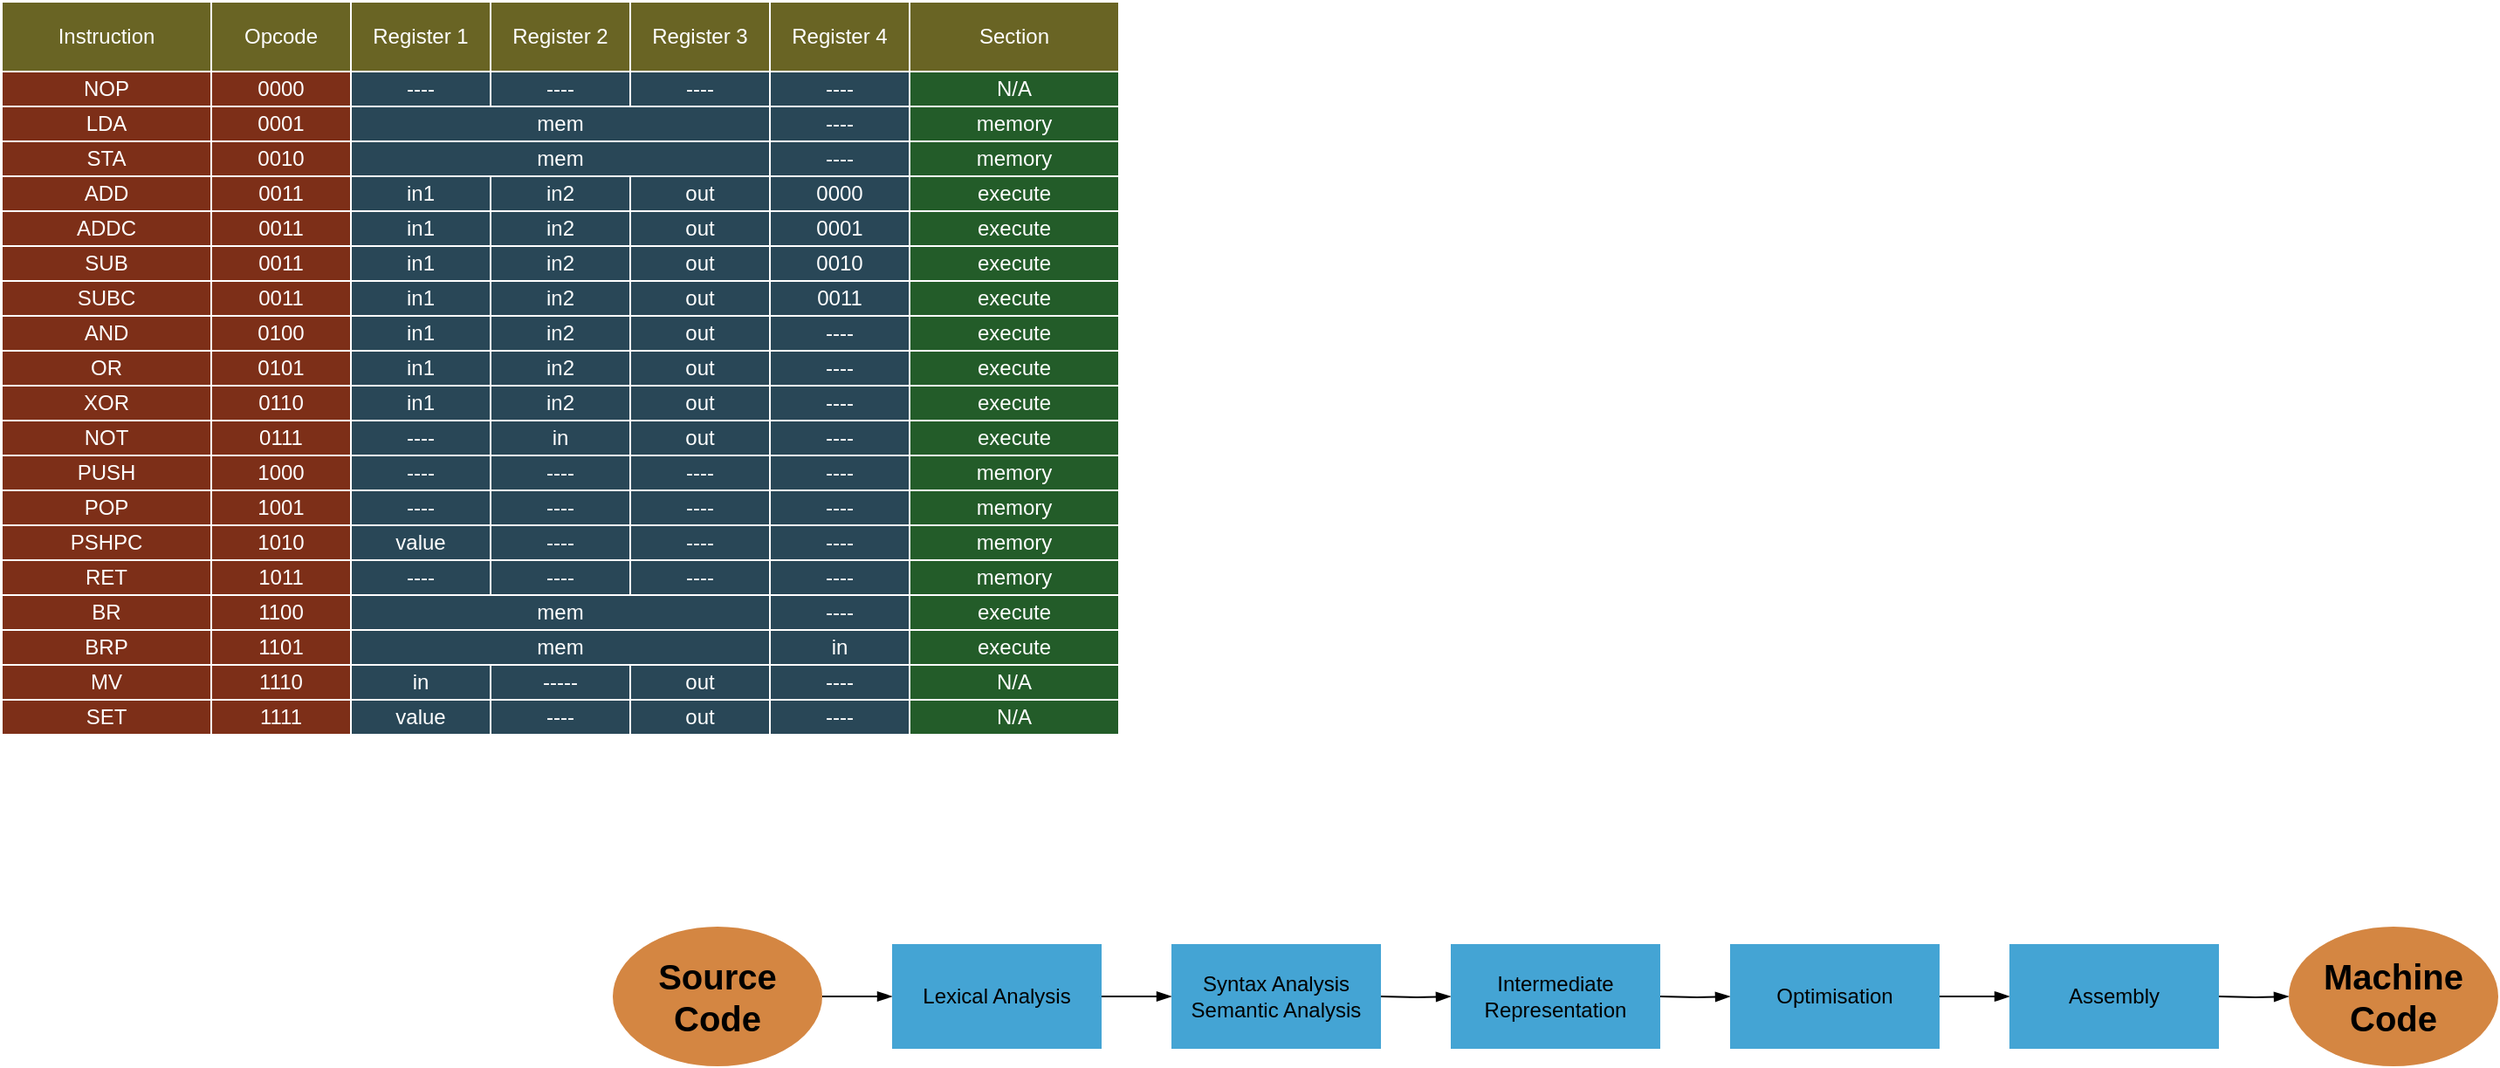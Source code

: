 <mxfile version="20.3.0" type="device"><diagram id="_jK_4wAkQXkCC-Qgyf7l" name="Page-1"><mxGraphModel dx="1499" dy="966" grid="1" gridSize="10" guides="1" tooltips="1" connect="1" arrows="1" fold="1" page="0" pageScale="1" pageWidth="1000" pageHeight="1000" math="0" shadow="0"><root><mxCell id="0"/><mxCell id="1" parent="0"/><mxCell id="HKHVR7PeTwKdSZLK62Oa-12" style="edgeStyle=orthogonalEdgeStyle;rounded=0;orthogonalLoop=1;jettySize=auto;html=1;entryX=0;entryY=0.5;entryDx=0;entryDy=0;fontSize=12;endArrow=blockThin;endFill=1;" edge="1" parent="1" source="HKHVR7PeTwKdSZLK62Oa-1" target="HKHVR7PeTwKdSZLK62Oa-6"><mxGeometry relative="1" as="geometry"/></mxCell><mxCell id="HKHVR7PeTwKdSZLK62Oa-1" value="Source Code" style="ellipse;whiteSpace=wrap;html=1;fontStyle=1;fontSize=20;fillColor=#D48642;strokeColor=none;" vertex="1" parent="1"><mxGeometry x="240" y="440" width="120" height="80" as="geometry"/></mxCell><mxCell id="HKHVR7PeTwKdSZLK62Oa-10" style="edgeStyle=orthogonalEdgeStyle;rounded=0;orthogonalLoop=1;jettySize=auto;html=1;fontSize=12;endArrow=blockThin;endFill=1;" edge="1" parent="1" source="HKHVR7PeTwKdSZLK62Oa-6" target="HKHVR7PeTwKdSZLK62Oa-7"><mxGeometry relative="1" as="geometry"/></mxCell><mxCell id="HKHVR7PeTwKdSZLK62Oa-6" value="Lexical Analysis" style="rounded=0;whiteSpace=wrap;html=1;fontSize=12;fillColor=#44A4D4;strokeColor=none;" vertex="1" parent="1"><mxGeometry x="400" y="450" width="120" height="60" as="geometry"/></mxCell><mxCell id="HKHVR7PeTwKdSZLK62Oa-11" style="edgeStyle=orthogonalEdgeStyle;rounded=0;orthogonalLoop=1;jettySize=auto;html=1;fontSize=12;endArrow=blockThin;endFill=1;" edge="1" parent="1" target="HKHVR7PeTwKdSZLK62Oa-8"><mxGeometry relative="1" as="geometry"><mxPoint x="1160" y="480" as="sourcePoint"/></mxGeometry></mxCell><mxCell id="HKHVR7PeTwKdSZLK62Oa-7" value="Syntax Analysis&lt;br&gt;Semantic Analysis" style="rounded=0;whiteSpace=wrap;html=1;fontSize=12;fillColor=#44A4D4;strokeColor=none;" vertex="1" parent="1"><mxGeometry x="560" y="450" width="120" height="60" as="geometry"/></mxCell><mxCell id="HKHVR7PeTwKdSZLK62Oa-8" value="Machine Code" style="ellipse;whiteSpace=wrap;html=1;fontStyle=1;fontSize=20;fillColor=#D48642;strokeColor=none;" vertex="1" parent="1"><mxGeometry x="1200" y="440" width="120" height="80" as="geometry"/></mxCell><mxCell id="HKHVR7PeTwKdSZLK62Oa-14" style="edgeStyle=orthogonalEdgeStyle;rounded=0;orthogonalLoop=1;jettySize=auto;html=1;fontSize=12;endArrow=blockThin;endFill=1;" edge="1" parent="1"><mxGeometry relative="1" as="geometry"><mxPoint x="680" y="480" as="sourcePoint"/><mxPoint x="720.0" y="480" as="targetPoint"/></mxGeometry></mxCell><mxCell id="HKHVR7PeTwKdSZLK62Oa-18" value="Intermediate Representation" style="rounded=0;whiteSpace=wrap;html=1;fontSize=12;fillColor=#44A4D4;strokeColor=none;" vertex="1" parent="1"><mxGeometry x="720" y="450" width="120" height="60" as="geometry"/></mxCell><mxCell id="HKHVR7PeTwKdSZLK62Oa-20" style="edgeStyle=orthogonalEdgeStyle;rounded=0;orthogonalLoop=1;jettySize=auto;html=1;fontSize=12;endArrow=blockThin;endFill=1;" edge="1" parent="1" target="HKHVR7PeTwKdSZLK62Oa-21"><mxGeometry relative="1" as="geometry"><mxPoint x="840" y="480" as="sourcePoint"/></mxGeometry></mxCell><mxCell id="HKHVR7PeTwKdSZLK62Oa-23" style="edgeStyle=orthogonalEdgeStyle;rounded=0;orthogonalLoop=1;jettySize=auto;html=1;fontSize=12;endArrow=blockThin;endFill=1;" edge="1" parent="1" source="HKHVR7PeTwKdSZLK62Oa-21" target="HKHVR7PeTwKdSZLK62Oa-22"><mxGeometry relative="1" as="geometry"/></mxCell><mxCell id="HKHVR7PeTwKdSZLK62Oa-21" value="Optimisation" style="rounded=0;whiteSpace=wrap;html=1;fontSize=12;fillColor=#44A4D4;strokeColor=none;" vertex="1" parent="1"><mxGeometry x="880" y="450" width="120" height="60" as="geometry"/></mxCell><mxCell id="HKHVR7PeTwKdSZLK62Oa-22" value="Assembly" style="rounded=0;whiteSpace=wrap;html=1;fontSize=12;fillColor=#44A4D4;strokeColor=none;" vertex="1" parent="1"><mxGeometry x="1040" y="450" width="120" height="60" as="geometry"/></mxCell><mxCell id="HKHVR7PeTwKdSZLK62Oa-24" value="Instruction" style="rounded=0;whiteSpace=wrap;html=1;strokeColor=#FFFFFF;fillColor=#696424;fontColor=#FFFFFF;" vertex="1" parent="1"><mxGeometry x="-110" y="-90" width="120" height="40" as="geometry"/></mxCell><mxCell id="HKHVR7PeTwKdSZLK62Oa-25" value="Opcode" style="rounded=0;whiteSpace=wrap;html=1;strokeColor=#FFFFFF;fillColor=#696424;fontColor=#FFFFFF;" vertex="1" parent="1"><mxGeometry x="10" y="-90" width="80" height="40" as="geometry"/></mxCell><mxCell id="HKHVR7PeTwKdSZLK62Oa-26" value="Register 1" style="rounded=0;whiteSpace=wrap;html=1;strokeColor=#FFFFFF;fillColor=#696424;fontColor=#FFFFFF;" vertex="1" parent="1"><mxGeometry x="90" y="-90" width="80" height="40" as="geometry"/></mxCell><mxCell id="HKHVR7PeTwKdSZLK62Oa-27" value="Register 2" style="rounded=0;whiteSpace=wrap;html=1;strokeColor=#FFFFFF;fillColor=#696424;fontColor=#FFFFFF;" vertex="1" parent="1"><mxGeometry x="170" y="-90" width="80" height="40" as="geometry"/></mxCell><mxCell id="HKHVR7PeTwKdSZLK62Oa-28" value="Register 3" style="rounded=0;whiteSpace=wrap;html=1;strokeColor=#FFFFFF;fillColor=#696424;fontColor=#FFFFFF;" vertex="1" parent="1"><mxGeometry x="250" y="-90" width="80" height="40" as="geometry"/></mxCell><mxCell id="HKHVR7PeTwKdSZLK62Oa-29" value="NOP" style="rounded=0;whiteSpace=wrap;html=1;strokeColor=#FFFFFF;fillColor=#7D2F18;fontColor=#FFFFFF;" vertex="1" parent="1"><mxGeometry x="-110" y="-50" width="120" height="20" as="geometry"/></mxCell><mxCell id="HKHVR7PeTwKdSZLK62Oa-30" value="0000" style="rounded=0;whiteSpace=wrap;html=1;strokeColor=#FFFFFF;fillColor=#7D2F18;fontColor=#FFFFFF;" vertex="1" parent="1"><mxGeometry x="10" y="-50" width="80" height="20" as="geometry"/></mxCell><mxCell id="HKHVR7PeTwKdSZLK62Oa-31" value="----" style="rounded=0;whiteSpace=wrap;html=1;strokeColor=#FFFFFF;fillColor=#294757;fontColor=#FFFFFF;" vertex="1" parent="1"><mxGeometry x="90" y="-50" width="80" height="20" as="geometry"/></mxCell><mxCell id="HKHVR7PeTwKdSZLK62Oa-32" value="----" style="rounded=0;whiteSpace=wrap;html=1;strokeColor=#FFFFFF;fillColor=#294757;fontColor=#FFFFFF;" vertex="1" parent="1"><mxGeometry x="170" y="-50" width="80" height="20" as="geometry"/></mxCell><mxCell id="HKHVR7PeTwKdSZLK62Oa-33" value="----" style="rounded=0;whiteSpace=wrap;html=1;strokeColor=#FFFFFF;fillColor=#294757;fontColor=#FFFFFF;" vertex="1" parent="1"><mxGeometry x="250" y="-50" width="80" height="20" as="geometry"/></mxCell><mxCell id="HKHVR7PeTwKdSZLK62Oa-34" value="LDA" style="rounded=0;whiteSpace=wrap;html=1;strokeColor=#FFFFFF;fillColor=#7D2F18;fontColor=#FFFFFF;" vertex="1" parent="1"><mxGeometry x="-110" y="-30" width="120" height="20" as="geometry"/></mxCell><mxCell id="HKHVR7PeTwKdSZLK62Oa-35" value="0001" style="rounded=0;whiteSpace=wrap;html=1;strokeColor=#FFFFFF;fillColor=#7D2F18;fontColor=#FFFFFF;" vertex="1" parent="1"><mxGeometry x="10" y="-30" width="80" height="20" as="geometry"/></mxCell><mxCell id="HKHVR7PeTwKdSZLK62Oa-36" value="mem" style="rounded=0;whiteSpace=wrap;html=1;strokeColor=#FFFFFF;fillColor=#294757;fontColor=#FFFFFF;" vertex="1" parent="1"><mxGeometry x="90" y="-30" width="240" height="20" as="geometry"/></mxCell><mxCell id="HKHVR7PeTwKdSZLK62Oa-37" value="STA" style="rounded=0;whiteSpace=wrap;html=1;strokeColor=#FFFFFF;fillColor=#7D2F18;fontColor=#FFFFFF;" vertex="1" parent="1"><mxGeometry x="-110" y="-10" width="120" height="20" as="geometry"/></mxCell><mxCell id="HKHVR7PeTwKdSZLK62Oa-38" value="0010" style="rounded=0;whiteSpace=wrap;html=1;strokeColor=#FFFFFF;fillColor=#7D2F18;fontColor=#FFFFFF;" vertex="1" parent="1"><mxGeometry x="10" y="-10" width="80" height="20" as="geometry"/></mxCell><mxCell id="HKHVR7PeTwKdSZLK62Oa-39" value="mem&lt;br&gt;" style="rounded=0;whiteSpace=wrap;html=1;strokeColor=#FFFFFF;fillColor=#294757;fontColor=#FFFFFF;" vertex="1" parent="1"><mxGeometry x="90" y="-10" width="240" height="20" as="geometry"/></mxCell><mxCell id="HKHVR7PeTwKdSZLK62Oa-40" value="ADD" style="rounded=0;whiteSpace=wrap;html=1;strokeColor=#FFFFFF;fillColor=#7D2F18;fontColor=#FFFFFF;" vertex="1" parent="1"><mxGeometry x="-110" y="10" width="120" height="20" as="geometry"/></mxCell><mxCell id="HKHVR7PeTwKdSZLK62Oa-41" value="0011" style="rounded=0;whiteSpace=wrap;html=1;strokeColor=#FFFFFF;fillColor=#7D2F18;fontColor=#FFFFFF;" vertex="1" parent="1"><mxGeometry x="10" y="10" width="80" height="20" as="geometry"/></mxCell><mxCell id="HKHVR7PeTwKdSZLK62Oa-42" value="in1" style="rounded=0;whiteSpace=wrap;html=1;strokeColor=#FFFFFF;fillColor=#294757;fontColor=#FFFFFF;" vertex="1" parent="1"><mxGeometry x="90" y="10" width="80" height="20" as="geometry"/></mxCell><mxCell id="HKHVR7PeTwKdSZLK62Oa-43" value="in2" style="rounded=0;whiteSpace=wrap;html=1;strokeColor=#FFFFFF;fillColor=#294757;fontColor=#FFFFFF;" vertex="1" parent="1"><mxGeometry x="170" y="10" width="80" height="20" as="geometry"/></mxCell><mxCell id="HKHVR7PeTwKdSZLK62Oa-44" value="out" style="rounded=0;whiteSpace=wrap;html=1;strokeColor=#FFFFFF;fillColor=#294757;fontColor=#FFFFFF;" vertex="1" parent="1"><mxGeometry x="250" y="10" width="80" height="20" as="geometry"/></mxCell><mxCell id="HKHVR7PeTwKdSZLK62Oa-45" value="ADDC" style="rounded=0;whiteSpace=wrap;html=1;strokeColor=#FFFFFF;fillColor=#7D2F18;fontColor=#FFFFFF;" vertex="1" parent="1"><mxGeometry x="-110" y="30" width="120" height="20" as="geometry"/></mxCell><mxCell id="HKHVR7PeTwKdSZLK62Oa-46" value="0011" style="rounded=0;whiteSpace=wrap;html=1;strokeColor=#FFFFFF;fillColor=#7D2F18;fontColor=#FFFFFF;" vertex="1" parent="1"><mxGeometry x="10" y="30" width="80" height="20" as="geometry"/></mxCell><mxCell id="HKHVR7PeTwKdSZLK62Oa-47" value="in1" style="rounded=0;whiteSpace=wrap;html=1;strokeColor=#FFFFFF;fillColor=#294757;fontColor=#FFFFFF;" vertex="1" parent="1"><mxGeometry x="90" y="30" width="80" height="20" as="geometry"/></mxCell><mxCell id="HKHVR7PeTwKdSZLK62Oa-48" value="in2" style="rounded=0;whiteSpace=wrap;html=1;strokeColor=#FFFFFF;fillColor=#294757;fontColor=#FFFFFF;" vertex="1" parent="1"><mxGeometry x="170" y="30" width="80" height="20" as="geometry"/></mxCell><mxCell id="HKHVR7PeTwKdSZLK62Oa-49" value="out" style="rounded=0;whiteSpace=wrap;html=1;strokeColor=#FFFFFF;fillColor=#294757;fontColor=#FFFFFF;" vertex="1" parent="1"><mxGeometry x="250" y="30" width="80" height="20" as="geometry"/></mxCell><mxCell id="HKHVR7PeTwKdSZLK62Oa-50" value="SUB" style="rounded=0;whiteSpace=wrap;html=1;strokeColor=#FFFFFF;fillColor=#7D2F18;fontColor=#FFFFFF;" vertex="1" parent="1"><mxGeometry x="-110" y="50" width="120" height="20" as="geometry"/></mxCell><mxCell id="HKHVR7PeTwKdSZLK62Oa-51" value="0011" style="rounded=0;whiteSpace=wrap;html=1;strokeColor=#FFFFFF;fillColor=#7D2F18;fontColor=#FFFFFF;" vertex="1" parent="1"><mxGeometry x="10" y="50" width="80" height="20" as="geometry"/></mxCell><mxCell id="HKHVR7PeTwKdSZLK62Oa-52" value="in1" style="rounded=0;whiteSpace=wrap;html=1;strokeColor=#FFFFFF;fillColor=#294757;fontColor=#FFFFFF;" vertex="1" parent="1"><mxGeometry x="90" y="50" width="80" height="20" as="geometry"/></mxCell><mxCell id="HKHVR7PeTwKdSZLK62Oa-53" value="in2" style="rounded=0;whiteSpace=wrap;html=1;strokeColor=#FFFFFF;fillColor=#294757;fontColor=#FFFFFF;" vertex="1" parent="1"><mxGeometry x="170" y="50" width="80" height="20" as="geometry"/></mxCell><mxCell id="HKHVR7PeTwKdSZLK62Oa-54" value="out" style="rounded=0;whiteSpace=wrap;html=1;strokeColor=#FFFFFF;fillColor=#294757;fontColor=#FFFFFF;" vertex="1" parent="1"><mxGeometry x="250" y="50" width="80" height="20" as="geometry"/></mxCell><mxCell id="HKHVR7PeTwKdSZLK62Oa-55" value="SUBC" style="rounded=0;whiteSpace=wrap;html=1;strokeColor=#FFFFFF;fillColor=#7D2F18;fontColor=#FFFFFF;" vertex="1" parent="1"><mxGeometry x="-110" y="70" width="120" height="20" as="geometry"/></mxCell><mxCell id="HKHVR7PeTwKdSZLK62Oa-56" value="0011" style="rounded=0;whiteSpace=wrap;html=1;strokeColor=#FFFFFF;fillColor=#7D2F18;fontColor=#FFFFFF;" vertex="1" parent="1"><mxGeometry x="10" y="70" width="80" height="20" as="geometry"/></mxCell><mxCell id="HKHVR7PeTwKdSZLK62Oa-57" value="in1" style="rounded=0;whiteSpace=wrap;html=1;strokeColor=#FFFFFF;fillColor=#294757;fontColor=#FFFFFF;" vertex="1" parent="1"><mxGeometry x="90" y="70" width="80" height="20" as="geometry"/></mxCell><mxCell id="HKHVR7PeTwKdSZLK62Oa-58" value="in2" style="rounded=0;whiteSpace=wrap;html=1;strokeColor=#FFFFFF;fillColor=#294757;fontColor=#FFFFFF;" vertex="1" parent="1"><mxGeometry x="170" y="70" width="80" height="20" as="geometry"/></mxCell><mxCell id="HKHVR7PeTwKdSZLK62Oa-59" value="out" style="rounded=0;whiteSpace=wrap;html=1;strokeColor=#FFFFFF;fillColor=#294757;fontColor=#FFFFFF;" vertex="1" parent="1"><mxGeometry x="250" y="70" width="80" height="20" as="geometry"/></mxCell><mxCell id="HKHVR7PeTwKdSZLK62Oa-60" value="PSHPC" style="rounded=0;whiteSpace=wrap;html=1;strokeColor=#FFFFFF;fillColor=#7D2F18;fontColor=#FFFFFF;" vertex="1" parent="1"><mxGeometry x="-110" y="210" width="120" height="20" as="geometry"/></mxCell><mxCell id="HKHVR7PeTwKdSZLK62Oa-61" value="1010" style="rounded=0;whiteSpace=wrap;html=1;strokeColor=#FFFFFF;fillColor=#7D2F18;fontColor=#FFFFFF;" vertex="1" parent="1"><mxGeometry x="10" y="210" width="80" height="20" as="geometry"/></mxCell><mxCell id="HKHVR7PeTwKdSZLK62Oa-62" value="AND" style="rounded=0;whiteSpace=wrap;html=1;strokeColor=#FFFFFF;fillColor=#7D2F18;fontColor=#FFFFFF;" vertex="1" parent="1"><mxGeometry x="-110" y="90" width="120" height="20" as="geometry"/></mxCell><mxCell id="HKHVR7PeTwKdSZLK62Oa-63" value="0100" style="rounded=0;whiteSpace=wrap;html=1;strokeColor=#FFFFFF;fillColor=#7D2F18;fontColor=#FFFFFF;" vertex="1" parent="1"><mxGeometry x="10" y="90" width="80" height="20" as="geometry"/></mxCell><mxCell id="HKHVR7PeTwKdSZLK62Oa-64" value="in1" style="rounded=0;whiteSpace=wrap;html=1;strokeColor=#FFFFFF;fillColor=#294757;fontColor=#FFFFFF;" vertex="1" parent="1"><mxGeometry x="90" y="90" width="80" height="20" as="geometry"/></mxCell><mxCell id="HKHVR7PeTwKdSZLK62Oa-65" value="in2" style="rounded=0;whiteSpace=wrap;html=1;strokeColor=#FFFFFF;fillColor=#294757;fontColor=#FFFFFF;" vertex="1" parent="1"><mxGeometry x="170" y="90" width="80" height="20" as="geometry"/></mxCell><mxCell id="HKHVR7PeTwKdSZLK62Oa-66" value="out" style="rounded=0;whiteSpace=wrap;html=1;strokeColor=#FFFFFF;fillColor=#294757;fontColor=#FFFFFF;" vertex="1" parent="1"><mxGeometry x="250" y="90" width="80" height="20" as="geometry"/></mxCell><mxCell id="HKHVR7PeTwKdSZLK62Oa-67" value="OR" style="rounded=0;whiteSpace=wrap;html=1;strokeColor=#FFFFFF;fillColor=#7D2F18;fontColor=#FFFFFF;" vertex="1" parent="1"><mxGeometry x="-110" y="110" width="120" height="20" as="geometry"/></mxCell><mxCell id="HKHVR7PeTwKdSZLK62Oa-68" value="0101" style="rounded=0;whiteSpace=wrap;html=1;strokeColor=#FFFFFF;fillColor=#7D2F18;fontColor=#FFFFFF;" vertex="1" parent="1"><mxGeometry x="10" y="110" width="80" height="20" as="geometry"/></mxCell><mxCell id="HKHVR7PeTwKdSZLK62Oa-69" value="in1" style="rounded=0;whiteSpace=wrap;html=1;strokeColor=#FFFFFF;fillColor=#294757;fontColor=#FFFFFF;" vertex="1" parent="1"><mxGeometry x="90" y="110" width="80" height="20" as="geometry"/></mxCell><mxCell id="HKHVR7PeTwKdSZLK62Oa-70" value="in2" style="rounded=0;whiteSpace=wrap;html=1;strokeColor=#FFFFFF;fillColor=#294757;fontColor=#FFFFFF;" vertex="1" parent="1"><mxGeometry x="170" y="110" width="80" height="20" as="geometry"/></mxCell><mxCell id="HKHVR7PeTwKdSZLK62Oa-71" value="out" style="rounded=0;whiteSpace=wrap;html=1;strokeColor=#FFFFFF;fillColor=#294757;fontColor=#FFFFFF;" vertex="1" parent="1"><mxGeometry x="250" y="110" width="80" height="20" as="geometry"/></mxCell><mxCell id="HKHVR7PeTwKdSZLK62Oa-72" value="NOT" style="rounded=0;whiteSpace=wrap;html=1;strokeColor=#FFFFFF;fillColor=#7D2F18;fontColor=#FFFFFF;" vertex="1" parent="1"><mxGeometry x="-110" y="150" width="120" height="20" as="geometry"/></mxCell><mxCell id="HKHVR7PeTwKdSZLK62Oa-73" value="0111" style="rounded=0;whiteSpace=wrap;html=1;strokeColor=#FFFFFF;fillColor=#7D2F18;fontColor=#FFFFFF;" vertex="1" parent="1"><mxGeometry x="10" y="150" width="80" height="20" as="geometry"/></mxCell><mxCell id="HKHVR7PeTwKdSZLK62Oa-74" value="----" style="rounded=0;whiteSpace=wrap;html=1;strokeColor=#FFFFFF;fillColor=#294757;fontColor=#FFFFFF;" vertex="1" parent="1"><mxGeometry x="90" y="150" width="80" height="20" as="geometry"/></mxCell><mxCell id="HKHVR7PeTwKdSZLK62Oa-75" value="in" style="rounded=0;whiteSpace=wrap;html=1;strokeColor=#FFFFFF;fillColor=#294757;fontColor=#FFFFFF;" vertex="1" parent="1"><mxGeometry x="170" y="150" width="80" height="20" as="geometry"/></mxCell><mxCell id="HKHVR7PeTwKdSZLK62Oa-76" value="out" style="rounded=0;whiteSpace=wrap;html=1;strokeColor=#FFFFFF;fillColor=#294757;fontColor=#FFFFFF;" vertex="1" parent="1"><mxGeometry x="250" y="150" width="80" height="20" as="geometry"/></mxCell><mxCell id="HKHVR7PeTwKdSZLK62Oa-77" value="XOR" style="rounded=0;whiteSpace=wrap;html=1;strokeColor=#FFFFFF;fillColor=#7D2F18;fontColor=#FFFFFF;" vertex="1" parent="1"><mxGeometry x="-110" y="130" width="120" height="20" as="geometry"/></mxCell><mxCell id="HKHVR7PeTwKdSZLK62Oa-78" value="0110" style="rounded=0;whiteSpace=wrap;html=1;strokeColor=#FFFFFF;fillColor=#7D2F18;fontColor=#FFFFFF;" vertex="1" parent="1"><mxGeometry x="10" y="130" width="80" height="20" as="geometry"/></mxCell><mxCell id="HKHVR7PeTwKdSZLK62Oa-79" value="in1" style="rounded=0;whiteSpace=wrap;html=1;strokeColor=#FFFFFF;fillColor=#294757;fontColor=#FFFFFF;" vertex="1" parent="1"><mxGeometry x="90" y="130" width="80" height="20" as="geometry"/></mxCell><mxCell id="HKHVR7PeTwKdSZLK62Oa-80" value="in2" style="rounded=0;whiteSpace=wrap;html=1;strokeColor=#FFFFFF;fillColor=#294757;fontColor=#FFFFFF;" vertex="1" parent="1"><mxGeometry x="170" y="130" width="80" height="20" as="geometry"/></mxCell><mxCell id="HKHVR7PeTwKdSZLK62Oa-81" value="out" style="rounded=0;whiteSpace=wrap;html=1;strokeColor=#FFFFFF;fillColor=#294757;fontColor=#FFFFFF;" vertex="1" parent="1"><mxGeometry x="250" y="130" width="80" height="20" as="geometry"/></mxCell><mxCell id="HKHVR7PeTwKdSZLK62Oa-82" value="PUSH" style="rounded=0;whiteSpace=wrap;html=1;strokeColor=#FFFFFF;fillColor=#7D2F18;fontColor=#FFFFFF;" vertex="1" parent="1"><mxGeometry x="-110" y="170" width="120" height="20" as="geometry"/></mxCell><mxCell id="HKHVR7PeTwKdSZLK62Oa-83" value="1000" style="rounded=0;whiteSpace=wrap;html=1;strokeColor=#FFFFFF;fillColor=#7D2F18;fontColor=#FFFFFF;" vertex="1" parent="1"><mxGeometry x="10" y="170" width="80" height="20" as="geometry"/></mxCell><mxCell id="HKHVR7PeTwKdSZLK62Oa-84" value="POP" style="rounded=0;whiteSpace=wrap;html=1;strokeColor=#FFFFFF;fillColor=#7D2F18;fontColor=#FFFFFF;" vertex="1" parent="1"><mxGeometry x="-110" y="190" width="120" height="20" as="geometry"/></mxCell><mxCell id="HKHVR7PeTwKdSZLK62Oa-85" value="1001" style="rounded=0;whiteSpace=wrap;html=1;strokeColor=#FFFFFF;fillColor=#7D2F18;fontColor=#FFFFFF;" vertex="1" parent="1"><mxGeometry x="10" y="190" width="80" height="20" as="geometry"/></mxCell><mxCell id="HKHVR7PeTwKdSZLK62Oa-86" value="BR" style="rounded=0;whiteSpace=wrap;html=1;strokeColor=#FFFFFF;fillColor=#7D2F18;fontColor=#FFFFFF;" vertex="1" parent="1"><mxGeometry x="-110" y="250" width="120" height="20" as="geometry"/></mxCell><mxCell id="HKHVR7PeTwKdSZLK62Oa-87" value="1100" style="rounded=0;whiteSpace=wrap;html=1;strokeColor=#FFFFFF;fillColor=#7D2F18;fontColor=#FFFFFF;" vertex="1" parent="1"><mxGeometry x="10" y="250" width="80" height="20" as="geometry"/></mxCell><mxCell id="HKHVR7PeTwKdSZLK62Oa-88" value="BRP" style="rounded=0;whiteSpace=wrap;html=1;strokeColor=#FFFFFF;fillColor=#7D2F18;fontColor=#FFFFFF;" vertex="1" parent="1"><mxGeometry x="-110" y="270" width="120" height="20" as="geometry"/></mxCell><mxCell id="HKHVR7PeTwKdSZLK62Oa-89" value="1101" style="rounded=0;whiteSpace=wrap;html=1;strokeColor=#FFFFFF;fillColor=#7D2F18;fontColor=#FFFFFF;" vertex="1" parent="1"><mxGeometry x="10" y="270" width="80" height="20" as="geometry"/></mxCell><mxCell id="HKHVR7PeTwKdSZLK62Oa-90" value="mem&lt;br&gt;" style="rounded=0;whiteSpace=wrap;html=1;strokeColor=#FFFFFF;fillColor=#294757;fontColor=#FFFFFF;" vertex="1" parent="1"><mxGeometry x="90" y="250" width="240" height="20" as="geometry"/></mxCell><mxCell id="HKHVR7PeTwKdSZLK62Oa-91" value="mem&lt;br&gt;" style="rounded=0;whiteSpace=wrap;html=1;strokeColor=#FFFFFF;fillColor=#294757;fontColor=#FFFFFF;" vertex="1" parent="1"><mxGeometry x="90" y="270" width="240" height="20" as="geometry"/></mxCell><mxCell id="HKHVR7PeTwKdSZLK62Oa-92" value="Register 4" style="rounded=0;whiteSpace=wrap;html=1;strokeColor=#FFFFFF;fillColor=#696424;fontColor=#FFFFFF;" vertex="1" parent="1"><mxGeometry x="330" y="-90" width="80" height="40" as="geometry"/></mxCell><mxCell id="HKHVR7PeTwKdSZLK62Oa-93" value="----" style="rounded=0;whiteSpace=wrap;html=1;strokeColor=#FFFFFF;fillColor=#294757;fontColor=#FFFFFF;" vertex="1" parent="1"><mxGeometry x="330" y="-50" width="80" height="20" as="geometry"/></mxCell><mxCell id="HKHVR7PeTwKdSZLK62Oa-94" value="----" style="rounded=0;whiteSpace=wrap;html=1;strokeColor=#FFFFFF;fillColor=#294757;fontColor=#FFFFFF;" vertex="1" parent="1"><mxGeometry x="330" y="-30" width="80" height="20" as="geometry"/></mxCell><mxCell id="HKHVR7PeTwKdSZLK62Oa-95" value="----" style="rounded=0;whiteSpace=wrap;html=1;strokeColor=#FFFFFF;fillColor=#294757;fontColor=#FFFFFF;" vertex="1" parent="1"><mxGeometry x="330" y="-10" width="80" height="20" as="geometry"/></mxCell><mxCell id="HKHVR7PeTwKdSZLK62Oa-96" value="0000" style="rounded=0;whiteSpace=wrap;html=1;strokeColor=#FFFFFF;fillColor=#294757;fontColor=#FFFFFF;" vertex="1" parent="1"><mxGeometry x="330" y="10" width="80" height="20" as="geometry"/></mxCell><mxCell id="HKHVR7PeTwKdSZLK62Oa-97" value="0001" style="rounded=0;whiteSpace=wrap;html=1;strokeColor=#FFFFFF;fillColor=#294757;fontColor=#FFFFFF;" vertex="1" parent="1"><mxGeometry x="330" y="30" width="80" height="20" as="geometry"/></mxCell><mxCell id="HKHVR7PeTwKdSZLK62Oa-98" value="0010" style="rounded=0;whiteSpace=wrap;html=1;strokeColor=#FFFFFF;fillColor=#294757;fontColor=#FFFFFF;" vertex="1" parent="1"><mxGeometry x="330" y="50" width="80" height="20" as="geometry"/></mxCell><mxCell id="HKHVR7PeTwKdSZLK62Oa-99" value="0011" style="rounded=0;whiteSpace=wrap;html=1;strokeColor=#FFFFFF;fillColor=#294757;fontColor=#FFFFFF;" vertex="1" parent="1"><mxGeometry x="330" y="70" width="80" height="20" as="geometry"/></mxCell><mxCell id="HKHVR7PeTwKdSZLK62Oa-100" value="----" style="rounded=0;whiteSpace=wrap;html=1;strokeColor=#FFFFFF;fillColor=#294757;fontColor=#FFFFFF;" vertex="1" parent="1"><mxGeometry x="250" y="210" width="80" height="20" as="geometry"/></mxCell><mxCell id="HKHVR7PeTwKdSZLK62Oa-101" value="----" style="rounded=0;whiteSpace=wrap;html=1;strokeColor=#FFFFFF;fillColor=#294757;fontColor=#FFFFFF;" vertex="1" parent="1"><mxGeometry x="330" y="90" width="80" height="20" as="geometry"/></mxCell><mxCell id="HKHVR7PeTwKdSZLK62Oa-102" value="----" style="rounded=0;whiteSpace=wrap;html=1;strokeColor=#FFFFFF;fillColor=#294757;fontColor=#FFFFFF;" vertex="1" parent="1"><mxGeometry x="330" y="110" width="80" height="20" as="geometry"/></mxCell><mxCell id="HKHVR7PeTwKdSZLK62Oa-103" value="----" style="rounded=0;whiteSpace=wrap;html=1;strokeColor=#FFFFFF;fillColor=#294757;fontColor=#FFFFFF;" vertex="1" parent="1"><mxGeometry x="330" y="150" width="80" height="20" as="geometry"/></mxCell><mxCell id="HKHVR7PeTwKdSZLK62Oa-104" value="----" style="rounded=0;whiteSpace=wrap;html=1;strokeColor=#FFFFFF;fillColor=#294757;fontColor=#FFFFFF;" vertex="1" parent="1"><mxGeometry x="330" y="130" width="80" height="20" as="geometry"/></mxCell><mxCell id="HKHVR7PeTwKdSZLK62Oa-105" value="----" style="rounded=0;whiteSpace=wrap;html=1;strokeColor=#FFFFFF;fillColor=#294757;fontColor=#FFFFFF;" vertex="1" parent="1"><mxGeometry x="330" y="170" width="80" height="20" as="geometry"/></mxCell><mxCell id="HKHVR7PeTwKdSZLK62Oa-106" value="----" style="rounded=0;whiteSpace=wrap;html=1;strokeColor=#FFFFFF;fillColor=#294757;fontColor=#FFFFFF;" vertex="1" parent="1"><mxGeometry x="330" y="190" width="80" height="20" as="geometry"/></mxCell><mxCell id="HKHVR7PeTwKdSZLK62Oa-107" value="----" style="rounded=0;whiteSpace=wrap;html=1;strokeColor=#FFFFFF;fillColor=#294757;fontColor=#FFFFFF;" vertex="1" parent="1"><mxGeometry x="330" y="250" width="80" height="20" as="geometry"/></mxCell><mxCell id="HKHVR7PeTwKdSZLK62Oa-108" value="in&lt;br&gt;" style="rounded=0;whiteSpace=wrap;html=1;strokeColor=#FFFFFF;fillColor=#294757;fontColor=#FFFFFF;" vertex="1" parent="1"><mxGeometry x="330" y="270" width="80" height="20" as="geometry"/></mxCell><mxCell id="HKHVR7PeTwKdSZLK62Oa-109" value="Section" style="rounded=0;whiteSpace=wrap;html=1;strokeColor=#FFFFFF;fillColor=#696424;fontColor=#FFFFFF;" vertex="1" parent="1"><mxGeometry x="410" y="-90" width="120" height="40" as="geometry"/></mxCell><mxCell id="HKHVR7PeTwKdSZLK62Oa-110" value="N/A" style="rounded=0;whiteSpace=wrap;html=1;strokeColor=#FFFFFF;fillColor=#235C29;fontColor=#FFFFFF;" vertex="1" parent="1"><mxGeometry x="410" y="-50" width="120" height="20" as="geometry"/></mxCell><mxCell id="HKHVR7PeTwKdSZLK62Oa-111" value="memory" style="rounded=0;whiteSpace=wrap;html=1;strokeColor=#FFFFFF;fillColor=#235C29;fontColor=#FFFFFF;" vertex="1" parent="1"><mxGeometry x="410" y="-30" width="120" height="20" as="geometry"/></mxCell><mxCell id="HKHVR7PeTwKdSZLK62Oa-112" value="memory" style="rounded=0;whiteSpace=wrap;html=1;strokeColor=#FFFFFF;fillColor=#235C29;fontColor=#FFFFFF;" vertex="1" parent="1"><mxGeometry x="410" y="-10" width="120" height="20" as="geometry"/></mxCell><mxCell id="HKHVR7PeTwKdSZLK62Oa-113" value="execute" style="rounded=0;whiteSpace=wrap;html=1;strokeColor=#FFFFFF;fillColor=#235C29;fontColor=#FFFFFF;" vertex="1" parent="1"><mxGeometry x="410" y="10" width="120" height="20" as="geometry"/></mxCell><mxCell id="HKHVR7PeTwKdSZLK62Oa-114" value="execute" style="rounded=0;whiteSpace=wrap;html=1;strokeColor=#FFFFFF;fillColor=#235C29;fontColor=#FFFFFF;" vertex="1" parent="1"><mxGeometry x="410" y="30" width="120" height="20" as="geometry"/></mxCell><mxCell id="HKHVR7PeTwKdSZLK62Oa-115" value="execute" style="rounded=0;whiteSpace=wrap;html=1;strokeColor=#FFFFFF;fillColor=#235C29;fontColor=#FFFFFF;" vertex="1" parent="1"><mxGeometry x="410" y="50" width="120" height="20" as="geometry"/></mxCell><mxCell id="HKHVR7PeTwKdSZLK62Oa-116" value="execute" style="rounded=0;whiteSpace=wrap;html=1;strokeColor=#FFFFFF;fillColor=#235C29;fontColor=#FFFFFF;" vertex="1" parent="1"><mxGeometry x="410" y="70" width="120" height="20" as="geometry"/></mxCell><mxCell id="HKHVR7PeTwKdSZLK62Oa-117" value="memory" style="rounded=0;whiteSpace=wrap;html=1;strokeColor=#FFFFFF;fillColor=#235C29;fontColor=#FFFFFF;" vertex="1" parent="1"><mxGeometry x="410" y="210" width="120" height="20" as="geometry"/></mxCell><mxCell id="HKHVR7PeTwKdSZLK62Oa-118" value="execute" style="rounded=0;whiteSpace=wrap;html=1;strokeColor=#FFFFFF;fillColor=#235C29;fontColor=#FFFFFF;" vertex="1" parent="1"><mxGeometry x="410" y="90" width="120" height="20" as="geometry"/></mxCell><mxCell id="HKHVR7PeTwKdSZLK62Oa-119" value="execute" style="rounded=0;whiteSpace=wrap;html=1;strokeColor=#FFFFFF;fillColor=#235C29;fontColor=#FFFFFF;" vertex="1" parent="1"><mxGeometry x="410" y="110" width="120" height="20" as="geometry"/></mxCell><mxCell id="HKHVR7PeTwKdSZLK62Oa-120" value="execute" style="rounded=0;whiteSpace=wrap;html=1;strokeColor=#FFFFFF;fillColor=#235C29;fontColor=#FFFFFF;" vertex="1" parent="1"><mxGeometry x="410" y="150" width="120" height="20" as="geometry"/></mxCell><mxCell id="HKHVR7PeTwKdSZLK62Oa-121" value="execute" style="rounded=0;whiteSpace=wrap;html=1;strokeColor=#FFFFFF;fillColor=#235C29;fontColor=#FFFFFF;" vertex="1" parent="1"><mxGeometry x="410" y="130" width="120" height="20" as="geometry"/></mxCell><mxCell id="HKHVR7PeTwKdSZLK62Oa-122" value="memory" style="rounded=0;whiteSpace=wrap;html=1;strokeColor=#FFFFFF;fillColor=#235C29;fontColor=#FFFFFF;" vertex="1" parent="1"><mxGeometry x="410" y="170" width="120" height="20" as="geometry"/></mxCell><mxCell id="HKHVR7PeTwKdSZLK62Oa-123" value="memory" style="rounded=0;whiteSpace=wrap;html=1;strokeColor=#FFFFFF;fillColor=#235C29;fontColor=#FFFFFF;" vertex="1" parent="1"><mxGeometry x="410" y="190" width="120" height="20" as="geometry"/></mxCell><mxCell id="HKHVR7PeTwKdSZLK62Oa-124" value="execute" style="rounded=0;whiteSpace=wrap;html=1;strokeColor=#FFFFFF;fillColor=#235C29;fontColor=#FFFFFF;" vertex="1" parent="1"><mxGeometry x="410" y="250" width="120" height="20" as="geometry"/></mxCell><mxCell id="HKHVR7PeTwKdSZLK62Oa-125" value="execute" style="rounded=0;whiteSpace=wrap;html=1;strokeColor=#FFFFFF;fillColor=#235C29;fontColor=#FFFFFF;" vertex="1" parent="1"><mxGeometry x="410" y="270" width="120" height="20" as="geometry"/></mxCell><mxCell id="HKHVR7PeTwKdSZLK62Oa-126" value="RET" style="rounded=0;whiteSpace=wrap;html=1;strokeColor=#FFFFFF;fillColor=#7D2F18;fontColor=#FFFFFF;" vertex="1" parent="1"><mxGeometry x="-110" y="230" width="120" height="20" as="geometry"/></mxCell><mxCell id="HKHVR7PeTwKdSZLK62Oa-127" value="1011" style="rounded=0;whiteSpace=wrap;html=1;strokeColor=#FFFFFF;fillColor=#7D2F18;fontColor=#FFFFFF;" vertex="1" parent="1"><mxGeometry x="10" y="230" width="80" height="20" as="geometry"/></mxCell><mxCell id="HKHVR7PeTwKdSZLK62Oa-128" value="----" style="rounded=0;whiteSpace=wrap;html=1;strokeColor=#FFFFFF;fillColor=#294757;fontColor=#FFFFFF;" vertex="1" parent="1"><mxGeometry x="330" y="230" width="80" height="20" as="geometry"/></mxCell><mxCell id="HKHVR7PeTwKdSZLK62Oa-129" value="memory" style="rounded=0;whiteSpace=wrap;html=1;strokeColor=#FFFFFF;fillColor=#235C29;fontColor=#FFFFFF;" vertex="1" parent="1"><mxGeometry x="410" y="230" width="120" height="20" as="geometry"/></mxCell><mxCell id="HKHVR7PeTwKdSZLK62Oa-130" value="----" style="rounded=0;whiteSpace=wrap;html=1;strokeColor=#FFFFFF;fillColor=#294757;fontColor=#FFFFFF;" vertex="1" parent="1"><mxGeometry x="90" y="230" width="80" height="20" as="geometry"/></mxCell><mxCell id="HKHVR7PeTwKdSZLK62Oa-131" value="----" style="rounded=0;whiteSpace=wrap;html=1;strokeColor=#FFFFFF;fillColor=#294757;fontColor=#FFFFFF;" vertex="1" parent="1"><mxGeometry x="170" y="230" width="80" height="20" as="geometry"/></mxCell><mxCell id="HKHVR7PeTwKdSZLK62Oa-132" value="----" style="rounded=0;whiteSpace=wrap;html=1;strokeColor=#FFFFFF;fillColor=#294757;fontColor=#FFFFFF;" vertex="1" parent="1"><mxGeometry x="250" y="230" width="80" height="20" as="geometry"/></mxCell><mxCell id="HKHVR7PeTwKdSZLK62Oa-133" value="----" style="rounded=0;whiteSpace=wrap;html=1;strokeColor=#FFFFFF;fillColor=#294757;fontColor=#FFFFFF;" vertex="1" parent="1"><mxGeometry x="250" y="170" width="80" height="20" as="geometry"/></mxCell><mxCell id="HKHVR7PeTwKdSZLK62Oa-134" value="----" style="rounded=0;whiteSpace=wrap;html=1;strokeColor=#FFFFFF;fillColor=#294757;fontColor=#FFFFFF;" vertex="1" parent="1"><mxGeometry x="250" y="190" width="80" height="20" as="geometry"/></mxCell><mxCell id="HKHVR7PeTwKdSZLK62Oa-135" value="----" style="rounded=0;whiteSpace=wrap;html=1;strokeColor=#FFFFFF;fillColor=#294757;fontColor=#FFFFFF;" vertex="1" parent="1"><mxGeometry x="170" y="170" width="80" height="20" as="geometry"/></mxCell><mxCell id="HKHVR7PeTwKdSZLK62Oa-136" value="----" style="rounded=0;whiteSpace=wrap;html=1;strokeColor=#FFFFFF;fillColor=#294757;fontColor=#FFFFFF;" vertex="1" parent="1"><mxGeometry x="170" y="190" width="80" height="20" as="geometry"/></mxCell><mxCell id="HKHVR7PeTwKdSZLK62Oa-137" value="----" style="rounded=0;whiteSpace=wrap;html=1;strokeColor=#FFFFFF;fillColor=#294757;fontColor=#FFFFFF;" vertex="1" parent="1"><mxGeometry x="90" y="170" width="80" height="20" as="geometry"/></mxCell><mxCell id="HKHVR7PeTwKdSZLK62Oa-138" value="----" style="rounded=0;whiteSpace=wrap;html=1;strokeColor=#FFFFFF;fillColor=#294757;fontColor=#FFFFFF;" vertex="1" parent="1"><mxGeometry x="90" y="190" width="80" height="20" as="geometry"/></mxCell><mxCell id="HKHVR7PeTwKdSZLK62Oa-139" value="MV" style="rounded=0;whiteSpace=wrap;html=1;strokeColor=#FFFFFF;fillColor=#7D2F18;fontColor=#FFFFFF;" vertex="1" parent="1"><mxGeometry x="-110" y="290" width="120" height="20" as="geometry"/></mxCell><mxCell id="HKHVR7PeTwKdSZLK62Oa-140" value="1110" style="rounded=0;whiteSpace=wrap;html=1;strokeColor=#FFFFFF;fillColor=#7D2F18;fontColor=#FFFFFF;" vertex="1" parent="1"><mxGeometry x="10" y="290" width="80" height="20" as="geometry"/></mxCell><mxCell id="HKHVR7PeTwKdSZLK62Oa-141" value="in&lt;br&gt;" style="rounded=0;whiteSpace=wrap;html=1;strokeColor=#FFFFFF;fillColor=#294757;fontColor=#FFFFFF;" vertex="1" parent="1"><mxGeometry x="90" y="290" width="80" height="20" as="geometry"/></mxCell><mxCell id="HKHVR7PeTwKdSZLK62Oa-142" value="N/A" style="rounded=0;whiteSpace=wrap;html=1;strokeColor=#FFFFFF;fillColor=#235C29;fontColor=#FFFFFF;" vertex="1" parent="1"><mxGeometry x="410" y="290" width="120" height="20" as="geometry"/></mxCell><mxCell id="HKHVR7PeTwKdSZLK62Oa-143" value="-----" style="rounded=0;whiteSpace=wrap;html=1;strokeColor=#FFFFFF;fillColor=#294757;fontColor=#FFFFFF;" vertex="1" parent="1"><mxGeometry x="170" y="290" width="80" height="20" as="geometry"/></mxCell><mxCell id="HKHVR7PeTwKdSZLK62Oa-144" value="----" style="rounded=0;whiteSpace=wrap;html=1;strokeColor=#FFFFFF;fillColor=#294757;fontColor=#FFFFFF;" vertex="1" parent="1"><mxGeometry x="330" y="290" width="80" height="20" as="geometry"/></mxCell><mxCell id="HKHVR7PeTwKdSZLK62Oa-145" value="out" style="rounded=0;whiteSpace=wrap;html=1;strokeColor=#FFFFFF;fillColor=#294757;fontColor=#FFFFFF;" vertex="1" parent="1"><mxGeometry x="250" y="290" width="80" height="20" as="geometry"/></mxCell><mxCell id="HKHVR7PeTwKdSZLK62Oa-146" value="SET" style="rounded=0;whiteSpace=wrap;html=1;strokeColor=#FFFFFF;fillColor=#7D2F18;fontColor=#FFFFFF;" vertex="1" parent="1"><mxGeometry x="-110" y="310" width="120" height="20" as="geometry"/></mxCell><mxCell id="HKHVR7PeTwKdSZLK62Oa-147" value="1111" style="rounded=0;whiteSpace=wrap;html=1;strokeColor=#FFFFFF;fillColor=#7D2F18;fontColor=#FFFFFF;" vertex="1" parent="1"><mxGeometry x="10" y="310" width="80" height="20" as="geometry"/></mxCell><mxCell id="HKHVR7PeTwKdSZLK62Oa-148" value="value" style="rounded=0;whiteSpace=wrap;html=1;strokeColor=#FFFFFF;fillColor=#294757;fontColor=#FFFFFF;" vertex="1" parent="1"><mxGeometry x="90" y="310" width="80" height="20" as="geometry"/></mxCell><mxCell id="HKHVR7PeTwKdSZLK62Oa-149" value="N/A" style="rounded=0;whiteSpace=wrap;html=1;strokeColor=#FFFFFF;fillColor=#235C29;fontColor=#FFFFFF;" vertex="1" parent="1"><mxGeometry x="410" y="310" width="120" height="20" as="geometry"/></mxCell><mxCell id="HKHVR7PeTwKdSZLK62Oa-150" value="----" style="rounded=0;whiteSpace=wrap;html=1;strokeColor=#FFFFFF;fillColor=#294757;fontColor=#FFFFFF;" vertex="1" parent="1"><mxGeometry x="170" y="310" width="80" height="20" as="geometry"/></mxCell><mxCell id="HKHVR7PeTwKdSZLK62Oa-151" value="----" style="rounded=0;whiteSpace=wrap;html=1;strokeColor=#FFFFFF;fillColor=#294757;fontColor=#FFFFFF;" vertex="1" parent="1"><mxGeometry x="330" y="310" width="80" height="20" as="geometry"/></mxCell><mxCell id="HKHVR7PeTwKdSZLK62Oa-152" value="out" style="rounded=0;whiteSpace=wrap;html=1;strokeColor=#FFFFFF;fillColor=#294757;fontColor=#FFFFFF;" vertex="1" parent="1"><mxGeometry x="250" y="310" width="80" height="20" as="geometry"/></mxCell><mxCell id="HKHVR7PeTwKdSZLK62Oa-153" value="----" style="rounded=0;whiteSpace=wrap;html=1;strokeColor=#FFFFFF;fillColor=#294757;fontColor=#FFFFFF;" vertex="1" parent="1"><mxGeometry x="330" y="210" width="80" height="20" as="geometry"/></mxCell><mxCell id="HKHVR7PeTwKdSZLK62Oa-154" value="----" style="rounded=0;whiteSpace=wrap;html=1;strokeColor=#FFFFFF;fillColor=#294757;fontColor=#FFFFFF;" vertex="1" parent="1"><mxGeometry x="170" y="210" width="80" height="20" as="geometry"/></mxCell><mxCell id="HKHVR7PeTwKdSZLK62Oa-155" value="value" style="rounded=0;whiteSpace=wrap;html=1;strokeColor=#FFFFFF;fillColor=#294757;fontColor=#FFFFFF;" vertex="1" parent="1"><mxGeometry x="90" y="210" width="80" height="20" as="geometry"/></mxCell></root></mxGraphModel></diagram></mxfile>